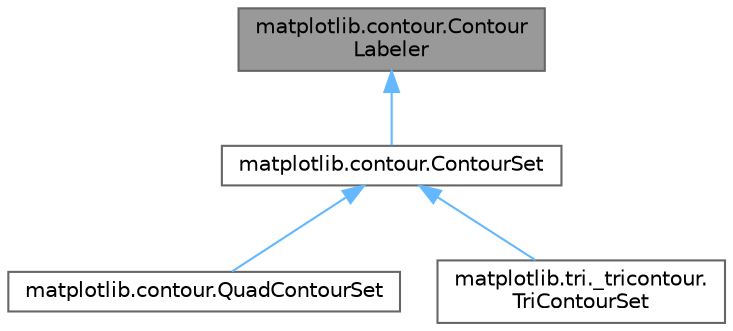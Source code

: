 digraph "matplotlib.contour.ContourLabeler"
{
 // LATEX_PDF_SIZE
  bgcolor="transparent";
  edge [fontname=Helvetica,fontsize=10,labelfontname=Helvetica,labelfontsize=10];
  node [fontname=Helvetica,fontsize=10,shape=box,height=0.2,width=0.4];
  Node1 [id="Node000001",label="matplotlib.contour.Contour\lLabeler",height=0.2,width=0.4,color="gray40", fillcolor="grey60", style="filled", fontcolor="black",tooltip=" "];
  Node1 -> Node2 [id="edge1_Node000001_Node000002",dir="back",color="steelblue1",style="solid",tooltip=" "];
  Node2 [id="Node000002",label="matplotlib.contour.ContourSet",height=0.2,width=0.4,color="gray40", fillcolor="white", style="filled",URL="$d4/d6d/classmatplotlib_1_1contour_1_1ContourSet.html",tooltip=" "];
  Node2 -> Node3 [id="edge2_Node000002_Node000003",dir="back",color="steelblue1",style="solid",tooltip=" "];
  Node3 [id="Node000003",label="matplotlib.contour.QuadContourSet",height=0.2,width=0.4,color="gray40", fillcolor="white", style="filled",URL="$df/d36/classmatplotlib_1_1contour_1_1QuadContourSet.html",tooltip=" "];
  Node2 -> Node4 [id="edge3_Node000002_Node000004",dir="back",color="steelblue1",style="solid",tooltip=" "];
  Node4 [id="Node000004",label="matplotlib.tri._tricontour.\lTriContourSet",height=0.2,width=0.4,color="gray40", fillcolor="white", style="filled",URL="$dc/df2/classmatplotlib_1_1tri_1_1__tricontour_1_1TriContourSet.html",tooltip=" "];
}
